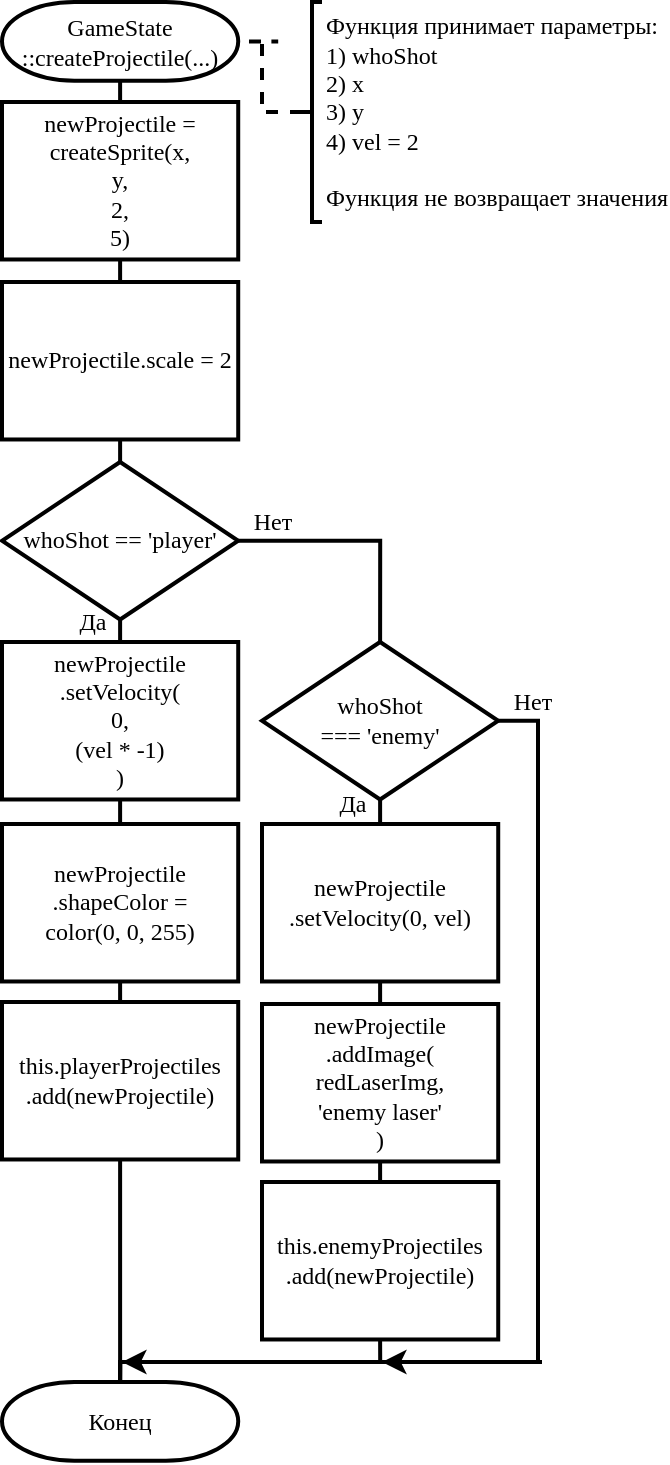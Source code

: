 <mxfile version="14.5.1" type="device"><diagram id="fs4d5uByy-WDZvIoYUAW" name="Page-1"><mxGraphModel dx="868" dy="519" grid="1" gridSize="10" guides="1" tooltips="1" connect="1" arrows="1" fold="1" page="1" pageScale="1" pageWidth="827" pageHeight="1169" math="0" shadow="0"><root><mxCell id="0"/><mxCell id="1" parent="0"/><mxCell id="2NSCKdYJpeKmtcGrnL7l-13" style="edgeStyle=orthogonalEdgeStyle;rounded=0;orthogonalLoop=1;jettySize=auto;html=1;exitX=0.5;exitY=1;exitDx=0;exitDy=0;exitPerimeter=0;entryX=0.5;entryY=0;entryDx=0;entryDy=0;endArrow=none;endFill=0;strokeWidth=2;fontFamily=Times New Roman;" edge="1" parent="1" source="2NSCKdYJpeKmtcGrnL7l-1" target="2NSCKdYJpeKmtcGrnL7l-2"><mxGeometry relative="1" as="geometry"/></mxCell><mxCell id="2NSCKdYJpeKmtcGrnL7l-1" value="GameState&lt;br&gt;::createProjectile(...)" style="strokeWidth=2;html=1;shape=mxgraph.flowchart.terminator;whiteSpace=wrap;fontFamily=Times New Roman;" vertex="1" parent="1"><mxGeometry x="40" y="40" width="118.11" height="39.37" as="geometry"/></mxCell><mxCell id="2NSCKdYJpeKmtcGrnL7l-14" style="edgeStyle=orthogonalEdgeStyle;rounded=0;orthogonalLoop=1;jettySize=auto;html=1;exitX=0.5;exitY=1;exitDx=0;exitDy=0;entryX=0.5;entryY=0;entryDx=0;entryDy=0;endArrow=none;endFill=0;strokeWidth=2;fontFamily=Times New Roman;" edge="1" parent="1" source="2NSCKdYJpeKmtcGrnL7l-2" target="2NSCKdYJpeKmtcGrnL7l-3"><mxGeometry relative="1" as="geometry"/></mxCell><mxCell id="2NSCKdYJpeKmtcGrnL7l-2" value="newProjectile = createSprite(x,&lt;br&gt;y,&lt;br&gt;2,&lt;br&gt;5)" style="rounded=0;whiteSpace=wrap;html=1;absoluteArcSize=1;arcSize=14;strokeWidth=2;fontFamily=Times New Roman;" vertex="1" parent="1"><mxGeometry x="40" y="90" width="118.11" height="78.74" as="geometry"/></mxCell><mxCell id="2NSCKdYJpeKmtcGrnL7l-15" style="edgeStyle=orthogonalEdgeStyle;rounded=0;orthogonalLoop=1;jettySize=auto;html=1;exitX=0.5;exitY=1;exitDx=0;exitDy=0;entryX=0.5;entryY=0;entryDx=0;entryDy=0;entryPerimeter=0;endArrow=none;endFill=0;strokeWidth=2;fontFamily=Times New Roman;" edge="1" parent="1" source="2NSCKdYJpeKmtcGrnL7l-3" target="2NSCKdYJpeKmtcGrnL7l-4"><mxGeometry relative="1" as="geometry"/></mxCell><mxCell id="2NSCKdYJpeKmtcGrnL7l-3" value="newProjectile.scale = 2" style="rounded=0;whiteSpace=wrap;html=1;absoluteArcSize=1;arcSize=14;strokeWidth=2;fontFamily=Times New Roman;" vertex="1" parent="1"><mxGeometry x="40" y="180" width="118.11" height="78.74" as="geometry"/></mxCell><mxCell id="2NSCKdYJpeKmtcGrnL7l-16" style="edgeStyle=orthogonalEdgeStyle;rounded=0;orthogonalLoop=1;jettySize=auto;html=1;exitX=0.5;exitY=1;exitDx=0;exitDy=0;exitPerimeter=0;entryX=0.5;entryY=0;entryDx=0;entryDy=0;endArrow=none;endFill=0;strokeWidth=2;fontFamily=Times New Roman;" edge="1" parent="1" source="2NSCKdYJpeKmtcGrnL7l-4" target="2NSCKdYJpeKmtcGrnL7l-5"><mxGeometry relative="1" as="geometry"/></mxCell><mxCell id="2NSCKdYJpeKmtcGrnL7l-17" style="edgeStyle=orthogonalEdgeStyle;rounded=0;orthogonalLoop=1;jettySize=auto;html=1;exitX=1;exitY=0.5;exitDx=0;exitDy=0;exitPerimeter=0;entryX=0.5;entryY=0;entryDx=0;entryDy=0;entryPerimeter=0;endArrow=none;endFill=0;strokeWidth=2;fontFamily=Times New Roman;" edge="1" parent="1" source="2NSCKdYJpeKmtcGrnL7l-4" target="2NSCKdYJpeKmtcGrnL7l-8"><mxGeometry relative="1" as="geometry"/></mxCell><mxCell id="2NSCKdYJpeKmtcGrnL7l-4" value="whoShot == 'player'" style="strokeWidth=2;html=1;shape=mxgraph.flowchart.decision;whiteSpace=wrap;rounded=0;fontFamily=Times New Roman;" vertex="1" parent="1"><mxGeometry x="40" y="270" width="118.11" height="78.74" as="geometry"/></mxCell><mxCell id="2NSCKdYJpeKmtcGrnL7l-18" style="edgeStyle=orthogonalEdgeStyle;rounded=0;orthogonalLoop=1;jettySize=auto;html=1;exitX=0.5;exitY=1;exitDx=0;exitDy=0;entryX=0.5;entryY=0;entryDx=0;entryDy=0;endArrow=none;endFill=0;strokeWidth=2;fontFamily=Times New Roman;" edge="1" parent="1" source="2NSCKdYJpeKmtcGrnL7l-5" target="2NSCKdYJpeKmtcGrnL7l-6"><mxGeometry relative="1" as="geometry"/></mxCell><mxCell id="2NSCKdYJpeKmtcGrnL7l-5" value="newProjectile&lt;br&gt;.setVelocity(&lt;br&gt;0,&lt;br&gt;(vel * -1)&lt;br&gt;)" style="rounded=0;whiteSpace=wrap;html=1;absoluteArcSize=1;arcSize=14;strokeWidth=2;fontFamily=Times New Roman;" vertex="1" parent="1"><mxGeometry x="40" y="360" width="118.11" height="78.74" as="geometry"/></mxCell><mxCell id="2NSCKdYJpeKmtcGrnL7l-20" style="edgeStyle=orthogonalEdgeStyle;rounded=0;orthogonalLoop=1;jettySize=auto;html=1;exitX=0.5;exitY=1;exitDx=0;exitDy=0;entryX=0.5;entryY=0;entryDx=0;entryDy=0;endArrow=none;endFill=0;strokeWidth=2;fontFamily=Times New Roman;" edge="1" parent="1" source="2NSCKdYJpeKmtcGrnL7l-6" target="2NSCKdYJpeKmtcGrnL7l-7"><mxGeometry relative="1" as="geometry"/></mxCell><mxCell id="2NSCKdYJpeKmtcGrnL7l-6" value="newProjectile&lt;br&gt;.shapeColor =&lt;br&gt;color(0, 0, 255)" style="rounded=0;whiteSpace=wrap;html=1;absoluteArcSize=1;arcSize=14;strokeWidth=2;fontFamily=Times New Roman;" vertex="1" parent="1"><mxGeometry x="40" y="451" width="118.11" height="78.74" as="geometry"/></mxCell><mxCell id="2NSCKdYJpeKmtcGrnL7l-24" style="edgeStyle=orthogonalEdgeStyle;rounded=0;orthogonalLoop=1;jettySize=auto;html=1;exitX=0.5;exitY=1;exitDx=0;exitDy=0;entryX=0.5;entryY=0;entryDx=0;entryDy=0;entryPerimeter=0;endArrow=none;endFill=0;strokeWidth=2;fontFamily=Times New Roman;" edge="1" parent="1" source="2NSCKdYJpeKmtcGrnL7l-7" target="2NSCKdYJpeKmtcGrnL7l-12"><mxGeometry relative="1" as="geometry"/></mxCell><mxCell id="2NSCKdYJpeKmtcGrnL7l-7" value="this.playerProjectiles&lt;br&gt;.add(newProjectile)" style="rounded=0;whiteSpace=wrap;html=1;absoluteArcSize=1;arcSize=14;strokeWidth=2;fontFamily=Times New Roman;" vertex="1" parent="1"><mxGeometry x="40" y="540" width="118.11" height="78.74" as="geometry"/></mxCell><mxCell id="2NSCKdYJpeKmtcGrnL7l-19" style="edgeStyle=orthogonalEdgeStyle;rounded=0;orthogonalLoop=1;jettySize=auto;html=1;exitX=0.5;exitY=1;exitDx=0;exitDy=0;exitPerimeter=0;entryX=0.5;entryY=0;entryDx=0;entryDy=0;endArrow=none;endFill=0;strokeWidth=2;fontFamily=Times New Roman;" edge="1" parent="1" source="2NSCKdYJpeKmtcGrnL7l-8" target="2NSCKdYJpeKmtcGrnL7l-9"><mxGeometry relative="1" as="geometry"/></mxCell><mxCell id="2NSCKdYJpeKmtcGrnL7l-25" style="edgeStyle=orthogonalEdgeStyle;rounded=0;orthogonalLoop=1;jettySize=auto;html=1;exitX=1;exitY=0.5;exitDx=0;exitDy=0;exitPerimeter=0;entryX=0.5;entryY=0;entryDx=0;entryDy=0;entryPerimeter=0;endArrow=none;endFill=0;strokeWidth=2;fontFamily=Times New Roman;" edge="1" parent="1" source="2NSCKdYJpeKmtcGrnL7l-8" target="2NSCKdYJpeKmtcGrnL7l-12"><mxGeometry relative="1" as="geometry"><Array as="points"><mxPoint x="308" y="399"/><mxPoint x="308" y="720"/><mxPoint x="99" y="720"/></Array></mxGeometry></mxCell><mxCell id="2NSCKdYJpeKmtcGrnL7l-8" value="whoShot&lt;br&gt;=== 'enemy'" style="strokeWidth=2;html=1;shape=mxgraph.flowchart.decision;whiteSpace=wrap;rounded=0;fontFamily=Times New Roman;" vertex="1" parent="1"><mxGeometry x="170" y="360" width="118.11" height="78.74" as="geometry"/></mxCell><mxCell id="2NSCKdYJpeKmtcGrnL7l-21" style="edgeStyle=orthogonalEdgeStyle;rounded=0;orthogonalLoop=1;jettySize=auto;html=1;exitX=0.5;exitY=1;exitDx=0;exitDy=0;entryX=0.5;entryY=0;entryDx=0;entryDy=0;endArrow=none;endFill=0;strokeWidth=2;fontFamily=Times New Roman;" edge="1" parent="1" source="2NSCKdYJpeKmtcGrnL7l-9" target="2NSCKdYJpeKmtcGrnL7l-10"><mxGeometry relative="1" as="geometry"/></mxCell><mxCell id="2NSCKdYJpeKmtcGrnL7l-9" value="newProjectile&lt;br&gt;.setVelocity(0, vel)" style="rounded=0;whiteSpace=wrap;html=1;absoluteArcSize=1;arcSize=14;strokeWidth=2;fontFamily=Times New Roman;" vertex="1" parent="1"><mxGeometry x="170" y="451" width="118.11" height="78.74" as="geometry"/></mxCell><mxCell id="2NSCKdYJpeKmtcGrnL7l-22" style="edgeStyle=orthogonalEdgeStyle;rounded=0;orthogonalLoop=1;jettySize=auto;html=1;exitX=0.5;exitY=1;exitDx=0;exitDy=0;entryX=0.5;entryY=0;entryDx=0;entryDy=0;endArrow=none;endFill=0;strokeWidth=2;fontFamily=Times New Roman;" edge="1" parent="1" source="2NSCKdYJpeKmtcGrnL7l-10" target="2NSCKdYJpeKmtcGrnL7l-11"><mxGeometry relative="1" as="geometry"/></mxCell><mxCell id="2NSCKdYJpeKmtcGrnL7l-10" value="newProjectile&lt;br&gt;.addImage(&lt;br&gt;redLaserImg,&lt;br&gt;'enemy laser'&lt;br&gt;)" style="rounded=0;whiteSpace=wrap;html=1;absoluteArcSize=1;arcSize=14;strokeWidth=2;fontFamily=Times New Roman;" vertex="1" parent="1"><mxGeometry x="170" y="541" width="118.11" height="78.74" as="geometry"/></mxCell><mxCell id="2NSCKdYJpeKmtcGrnL7l-23" style="edgeStyle=orthogonalEdgeStyle;rounded=0;orthogonalLoop=1;jettySize=auto;html=1;exitX=0.5;exitY=1;exitDx=0;exitDy=0;entryX=0.5;entryY=0;entryDx=0;entryDy=0;entryPerimeter=0;endArrow=none;endFill=0;strokeWidth=2;fontFamily=Times New Roman;" edge="1" parent="1" source="2NSCKdYJpeKmtcGrnL7l-11" target="2NSCKdYJpeKmtcGrnL7l-12"><mxGeometry relative="1" as="geometry"><Array as="points"><mxPoint x="229" y="720"/><mxPoint x="99" y="720"/></Array></mxGeometry></mxCell><mxCell id="2NSCKdYJpeKmtcGrnL7l-11" value="this.enemyProjectiles&lt;br&gt;.add(newProjectile)" style="rounded=0;whiteSpace=wrap;html=1;absoluteArcSize=1;arcSize=14;strokeWidth=2;fontFamily=Times New Roman;" vertex="1" parent="1"><mxGeometry x="170" y="630" width="118.11" height="78.74" as="geometry"/></mxCell><mxCell id="2NSCKdYJpeKmtcGrnL7l-12" value="Конец" style="strokeWidth=2;html=1;shape=mxgraph.flowchart.terminator;whiteSpace=wrap;fontFamily=Times New Roman;" vertex="1" parent="1"><mxGeometry x="40" y="730" width="118.11" height="39.37" as="geometry"/></mxCell><mxCell id="2NSCKdYJpeKmtcGrnL7l-26" value="" style="endArrow=classic;html=1;strokeWidth=2;fontFamily=Times New Roman;" edge="1" parent="1"><mxGeometry width="50" height="50" relative="1" as="geometry"><mxPoint x="310" y="720" as="sourcePoint"/><mxPoint x="230" y="720" as="targetPoint"/></mxGeometry></mxCell><mxCell id="2NSCKdYJpeKmtcGrnL7l-27" value="" style="endArrow=classic;html=1;strokeWidth=2;fontFamily=Times New Roman;" edge="1" parent="1"><mxGeometry width="50" height="50" relative="1" as="geometry"><mxPoint x="230" y="720" as="sourcePoint"/><mxPoint x="100" y="720" as="targetPoint"/></mxGeometry></mxCell><mxCell id="2NSCKdYJpeKmtcGrnL7l-29" style="edgeStyle=orthogonalEdgeStyle;rounded=0;orthogonalLoop=1;jettySize=auto;html=1;exitX=0;exitY=0.5;exitDx=0;exitDy=0;exitPerimeter=0;entryX=1;entryY=0.5;entryDx=0;entryDy=0;entryPerimeter=0;endArrow=none;endFill=0;strokeWidth=2;dashed=1;fontFamily=Times New Roman;" edge="1" parent="1" source="2NSCKdYJpeKmtcGrnL7l-28" target="2NSCKdYJpeKmtcGrnL7l-1"><mxGeometry relative="1" as="geometry"/></mxCell><mxCell id="2NSCKdYJpeKmtcGrnL7l-28" value="Функция принимает параметры:&lt;br&gt;1) whoShot&lt;br&gt;2) x&lt;br&gt;3) y&lt;br&gt;4) vel = 2&lt;br&gt;&lt;br&gt;Функция не возвращает значения" style="strokeWidth=2;html=1;shape=mxgraph.flowchart.annotation_2;align=left;labelPosition=right;pointerEvents=1;rounded=0;fontFamily=Times New Roman;" vertex="1" parent="1"><mxGeometry x="190" y="40" width="10" height="110" as="geometry"/></mxCell><mxCell id="2NSCKdYJpeKmtcGrnL7l-30" value="Да" style="text;html=1;align=center;verticalAlign=middle;resizable=0;points=[];autosize=1;fontFamily=Times New Roman;" vertex="1" parent="1"><mxGeometry x="70" y="340" width="30" height="20" as="geometry"/></mxCell><mxCell id="2NSCKdYJpeKmtcGrnL7l-31" value="Нет" style="text;html=1;align=center;verticalAlign=middle;resizable=0;points=[];autosize=1;fontFamily=Times New Roman;" vertex="1" parent="1"><mxGeometry x="160" y="290" width="30" height="20" as="geometry"/></mxCell><mxCell id="2NSCKdYJpeKmtcGrnL7l-32" value="Да" style="text;html=1;align=center;verticalAlign=middle;resizable=0;points=[];autosize=1;fontFamily=Times New Roman;" vertex="1" parent="1"><mxGeometry x="200" y="431" width="30" height="20" as="geometry"/></mxCell><mxCell id="2NSCKdYJpeKmtcGrnL7l-33" value="Нет" style="text;html=1;align=center;verticalAlign=middle;resizable=0;points=[];autosize=1;fontFamily=Times New Roman;" vertex="1" parent="1"><mxGeometry x="290" y="380" width="30" height="20" as="geometry"/></mxCell></root></mxGraphModel></diagram></mxfile>